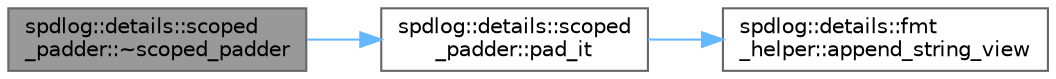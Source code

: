 digraph "spdlog::details::scoped_padder::~scoped_padder"
{
 // LATEX_PDF_SIZE
  bgcolor="transparent";
  edge [fontname=Helvetica,fontsize=10,labelfontname=Helvetica,labelfontsize=10];
  node [fontname=Helvetica,fontsize=10,shape=box,height=0.2,width=0.4];
  rankdir="LR";
  Node1 [id="Node000001",label="spdlog::details::scoped\l_padder::~scoped_padder",height=0.2,width=0.4,color="gray40", fillcolor="grey60", style="filled", fontcolor="black",tooltip=" "];
  Node1 -> Node2 [id="edge1_Node000001_Node000002",color="steelblue1",style="solid",tooltip=" "];
  Node2 [id="Node000002",label="spdlog::details::scoped\l_padder::pad_it",height=0.2,width=0.4,color="grey40", fillcolor="white", style="filled",URL="$classspdlog_1_1details_1_1scoped__padder.html#a8a865fbac0dd6e425108eef1b51e40c4",tooltip=" "];
  Node2 -> Node3 [id="edge2_Node000002_Node000003",color="steelblue1",style="solid",tooltip=" "];
  Node3 [id="Node000003",label="spdlog::details::fmt\l_helper::append_string_view",height=0.2,width=0.4,color="grey40", fillcolor="white", style="filled",URL="$namespacespdlog_1_1details_1_1fmt__helper.html#aa88d653712f3bbf2cef2b3c490752955",tooltip=" "];
}
